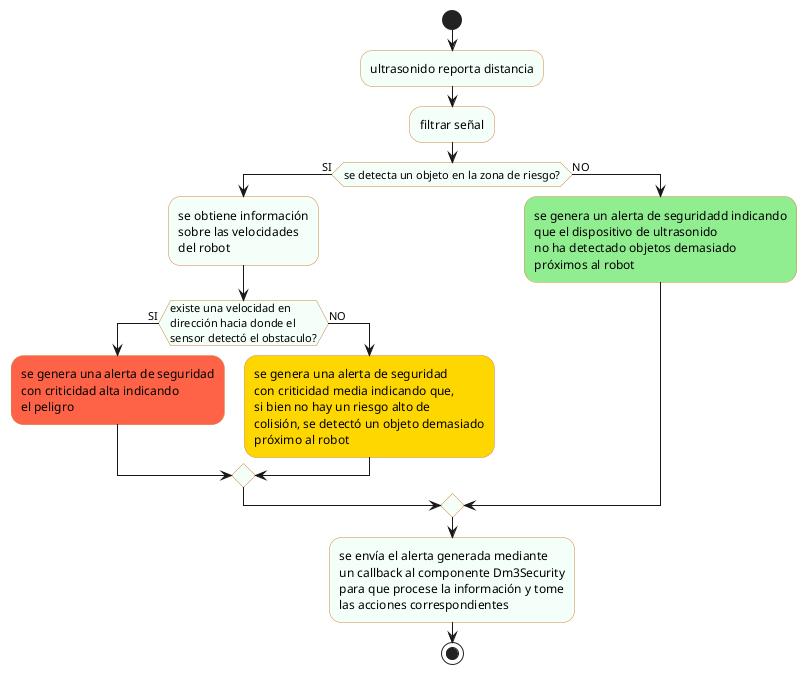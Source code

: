@startuml Diagrama de flujo Dm3Security - Ultrasonic
skinparam activity {
    BackgroundColor MintCream
    BorderColor Peru
    FontName Verdana
}
start
#MintCream:ultrasonido reporta distancia;
#MintCream:filtrar señal;
if(se detecta un objeto en la zona de riesgo?) then (SI)
    #MintCream:se obtiene información\nsobre las velocidades\ndel robot;
    if(existe una velocidad en\ndirección hacia donde el\nsensor detectó el obstaculo?) then (SI)
        #Tomato:se genera una alerta de seguridad\ncon criticidad alta indicando\nel peligro;
    else (NO)
        #Gold:se genera una alerta de seguridad\ncon criticidad media indicando que,\nsi bien no hay un riesgo alto de\ncolisión, se detectó un objeto demasiado\npróximo al robot;
    endif
else (NO)
    #LightGreen:se genera un alerta de seguridadd indicando\nque el dispositivo de ultrasonido\nno ha detectado objetos demasiado\npróximos al robot;
endif
#MintCream:se envía el alerta generada mediante\nun callback al componente Dm3Security\npara que procese la información y tome\nlas acciones correspondientes;
stop
@enduml